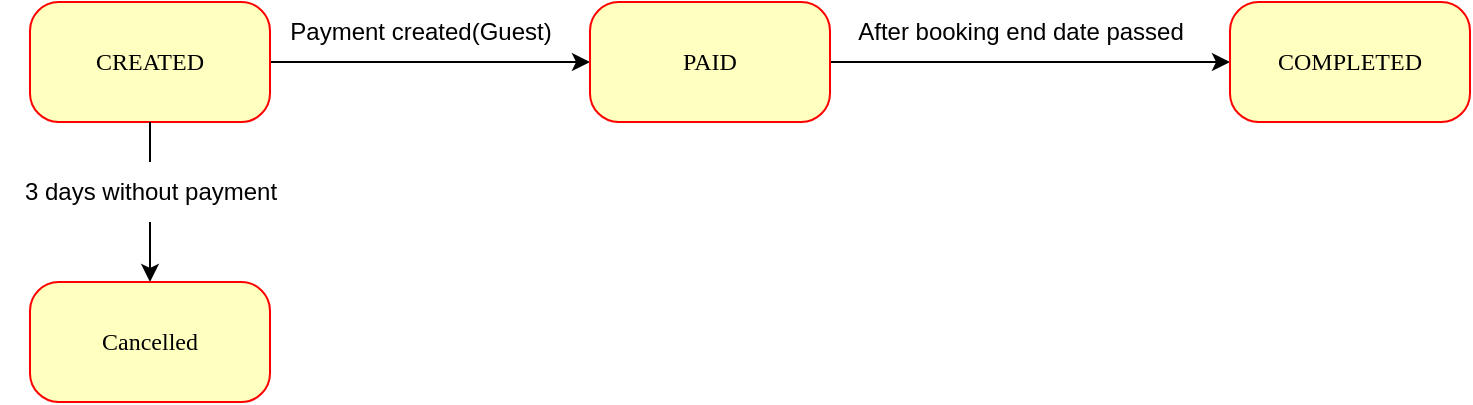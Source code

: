 <mxfile version="24.2.8" type="device">
  <diagram name="Page-1" id="58cdce13-f638-feb5-8d6f-7d28b1aa9fa0">
    <mxGraphModel dx="2074" dy="1132" grid="1" gridSize="10" guides="1" tooltips="1" connect="1" arrows="1" fold="1" page="1" pageScale="1" pageWidth="1100" pageHeight="850" background="none" math="0" shadow="0">
      <root>
        <mxCell id="0" />
        <mxCell id="1" parent="0" />
        <mxCell id="58XVoQu-NnqGOB4nME5z-6" style="edgeStyle=orthogonalEdgeStyle;rounded=0;orthogonalLoop=1;jettySize=auto;html=1;" edge="1" parent="1" source="58XVoQu-NnqGOB4nME5z-7" target="58XVoQu-NnqGOB4nME5z-5">
          <mxGeometry relative="1" as="geometry" />
        </mxCell>
        <mxCell id="58XVoQu-NnqGOB4nME5z-2" style="edgeStyle=orthogonalEdgeStyle;rounded=0;orthogonalLoop=1;jettySize=auto;html=1;" edge="1" parent="1" source="382b91b5511bd0f7-6" target="58XVoQu-NnqGOB4nME5z-1">
          <mxGeometry relative="1" as="geometry" />
        </mxCell>
        <mxCell id="382b91b5511bd0f7-6" value="CREATED" style="rounded=1;whiteSpace=wrap;html=1;arcSize=24;fillColor=#ffffc0;strokeColor=#ff0000;shadow=0;comic=0;labelBackgroundColor=none;fontFamily=Verdana;fontSize=12;fontColor=#000000;align=center;" parent="1" vertex="1">
          <mxGeometry x="240" y="120" width="120" height="60" as="geometry" />
        </mxCell>
        <mxCell id="58XVoQu-NnqGOB4nME5z-10" style="edgeStyle=orthogonalEdgeStyle;rounded=0;orthogonalLoop=1;jettySize=auto;html=1;" edge="1" parent="1" source="58XVoQu-NnqGOB4nME5z-1" target="58XVoQu-NnqGOB4nME5z-9">
          <mxGeometry relative="1" as="geometry" />
        </mxCell>
        <mxCell id="58XVoQu-NnqGOB4nME5z-1" value="PAID" style="rounded=1;whiteSpace=wrap;html=1;arcSize=24;fillColor=#ffffc0;strokeColor=#ff0000;shadow=0;comic=0;labelBackgroundColor=none;fontFamily=Verdana;fontSize=12;fontColor=#000000;align=center;" vertex="1" parent="1">
          <mxGeometry x="520" y="120" width="120" height="60" as="geometry" />
        </mxCell>
        <mxCell id="58XVoQu-NnqGOB4nME5z-4" value="Payment created(Guest)" style="text;html=1;align=center;verticalAlign=middle;resizable=0;points=[];autosize=1;strokeColor=none;fillColor=none;" vertex="1" parent="1">
          <mxGeometry x="360" y="120" width="150" height="30" as="geometry" />
        </mxCell>
        <mxCell id="58XVoQu-NnqGOB4nME5z-5" value="Cancelled" style="rounded=1;whiteSpace=wrap;html=1;arcSize=24;fillColor=#ffffc0;strokeColor=#ff0000;shadow=0;comic=0;labelBackgroundColor=none;fontFamily=Verdana;fontSize=12;fontColor=#000000;align=center;" vertex="1" parent="1">
          <mxGeometry x="240" y="260" width="120" height="60" as="geometry" />
        </mxCell>
        <mxCell id="58XVoQu-NnqGOB4nME5z-8" value="" style="edgeStyle=orthogonalEdgeStyle;rounded=0;orthogonalLoop=1;jettySize=auto;html=1;endArrow=none;endFill=0;" edge="1" parent="1" source="382b91b5511bd0f7-6" target="58XVoQu-NnqGOB4nME5z-7">
          <mxGeometry relative="1" as="geometry">
            <mxPoint x="300" y="180" as="sourcePoint" />
            <mxPoint x="300" y="370" as="targetPoint" />
          </mxGeometry>
        </mxCell>
        <mxCell id="58XVoQu-NnqGOB4nME5z-7" value="3 days without payment" style="text;html=1;align=center;verticalAlign=middle;resizable=0;points=[];autosize=1;strokeColor=none;fillColor=none;" vertex="1" parent="1">
          <mxGeometry x="225" y="200" width="150" height="30" as="geometry" />
        </mxCell>
        <mxCell id="58XVoQu-NnqGOB4nME5z-9" value="COMPLETED" style="rounded=1;whiteSpace=wrap;html=1;arcSize=24;fillColor=#ffffc0;strokeColor=#ff0000;shadow=0;comic=0;labelBackgroundColor=none;fontFamily=Verdana;fontSize=12;fontColor=#000000;align=center;" vertex="1" parent="1">
          <mxGeometry x="840" y="120" width="120" height="60" as="geometry" />
        </mxCell>
        <mxCell id="58XVoQu-NnqGOB4nME5z-11" value="After booking end date passed" style="text;html=1;align=center;verticalAlign=middle;resizable=0;points=[];autosize=1;strokeColor=none;fillColor=none;" vertex="1" parent="1">
          <mxGeometry x="640" y="120" width="190" height="30" as="geometry" />
        </mxCell>
      </root>
    </mxGraphModel>
  </diagram>
</mxfile>
